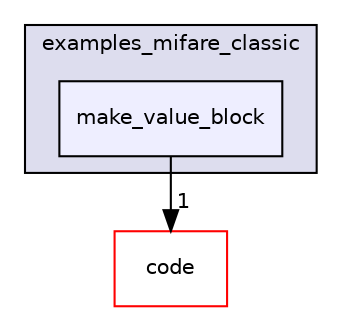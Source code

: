 digraph "examples_mifare_classic/make_value_block" {
  compound=true
  node [ fontsize="10", fontname="Helvetica"];
  edge [ labelfontsize="10", labelfontname="Helvetica"];
  subgraph clusterdir_3d4d49a34023605d025eb3d0b5f107a1 {
    graph [ bgcolor="#ddddee", pencolor="black", label="examples_mifare_classic" fontname="Helvetica", fontsize="10", URL="dir_3d4d49a34023605d025eb3d0b5f107a1.html"]
  dir_c0ceb879be708be7e47932be69b7022a [shape=box, label="make_value_block", style="filled", fillcolor="#eeeeff", pencolor="black", URL="dir_c0ceb879be708be7e47932be69b7022a.html"];
  }
  dir_050edd66366d13764f98250ef6db77f6 [shape=box label="code" fillcolor="white" style="filled" color="red" URL="dir_050edd66366d13764f98250ef6db77f6.html"];
  dir_c0ceb879be708be7e47932be69b7022a->dir_050edd66366d13764f98250ef6db77f6 [headlabel="1", labeldistance=1.5 headhref="dir_000004_000013.html"];
}
